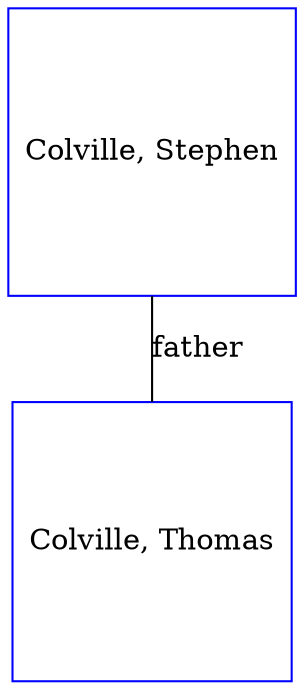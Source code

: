digraph D {
    edge [dir=none];    node [shape=box];    "006497"   [label="Colville, Stephen", shape=box, regular=1, color="blue"] ;
"006496"   [label="Colville, Thomas", shape=box, regular=1, color="blue"] ;
006497->006496 [label="father",arrowsize=0.0]; 
}